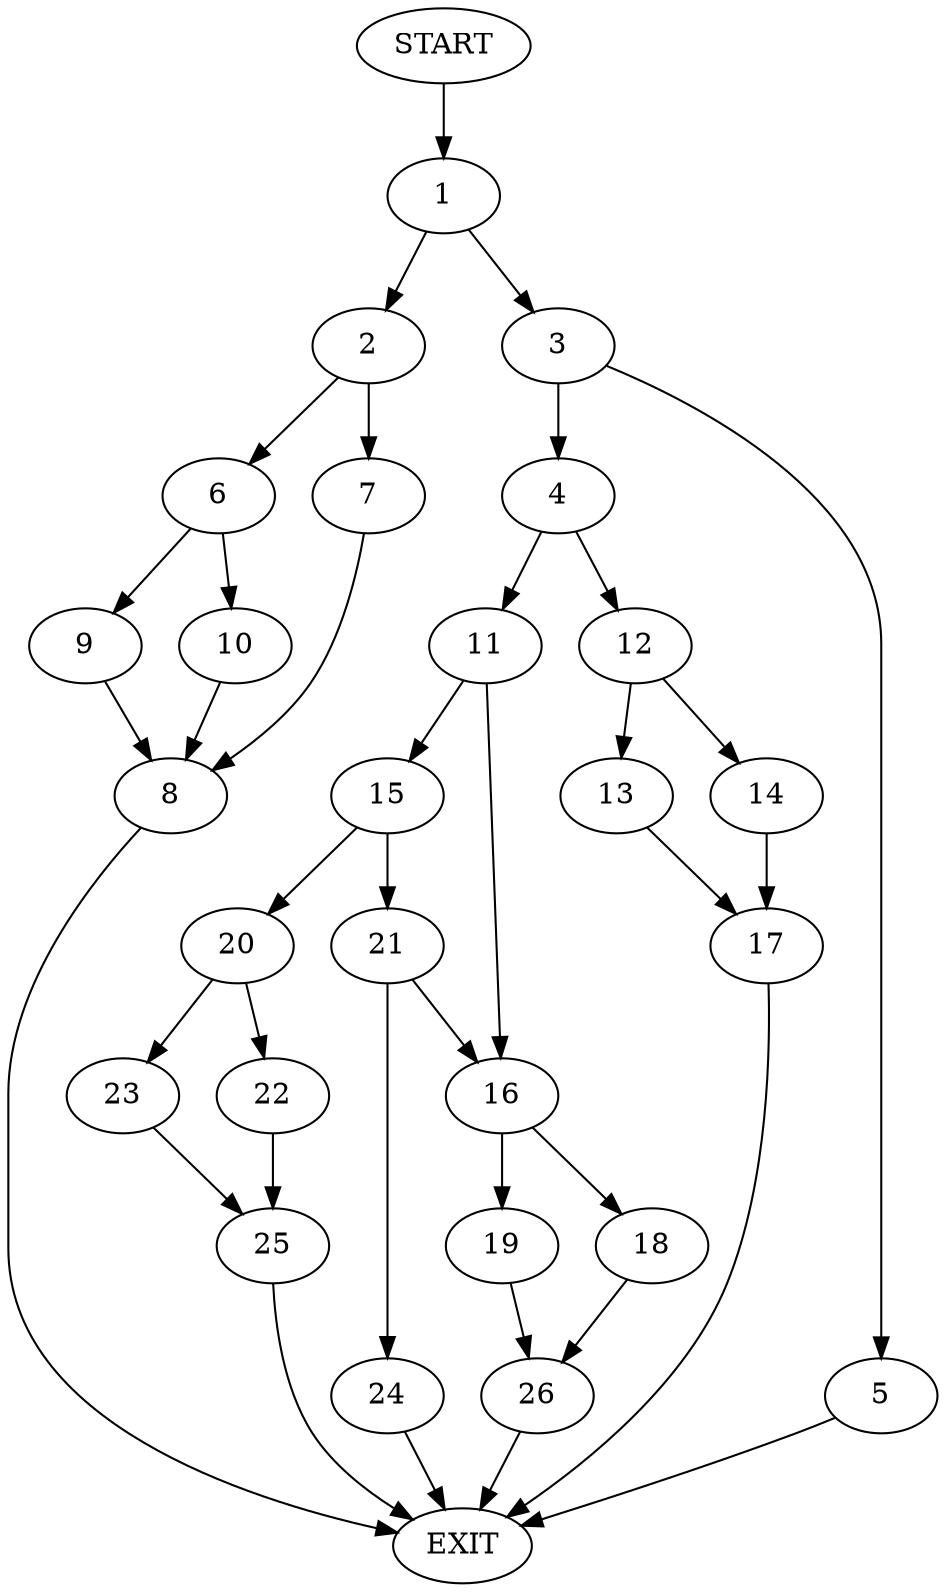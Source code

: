 digraph {
0 [label="START"]
27 [label="EXIT"]
0 -> 1
1 -> 2
1 -> 3
3 -> 4
3 -> 5
2 -> 6
2 -> 7
7 -> 8
6 -> 9
6 -> 10
8 -> 27
10 -> 8
9 -> 8
5 -> 27
4 -> 11
4 -> 12
12 -> 13
12 -> 14
11 -> 15
11 -> 16
14 -> 17
13 -> 17
17 -> 27
16 -> 18
16 -> 19
15 -> 20
15 -> 21
20 -> 22
20 -> 23
21 -> 16
21 -> 24
22 -> 25
23 -> 25
25 -> 27
24 -> 27
19 -> 26
18 -> 26
26 -> 27
}
